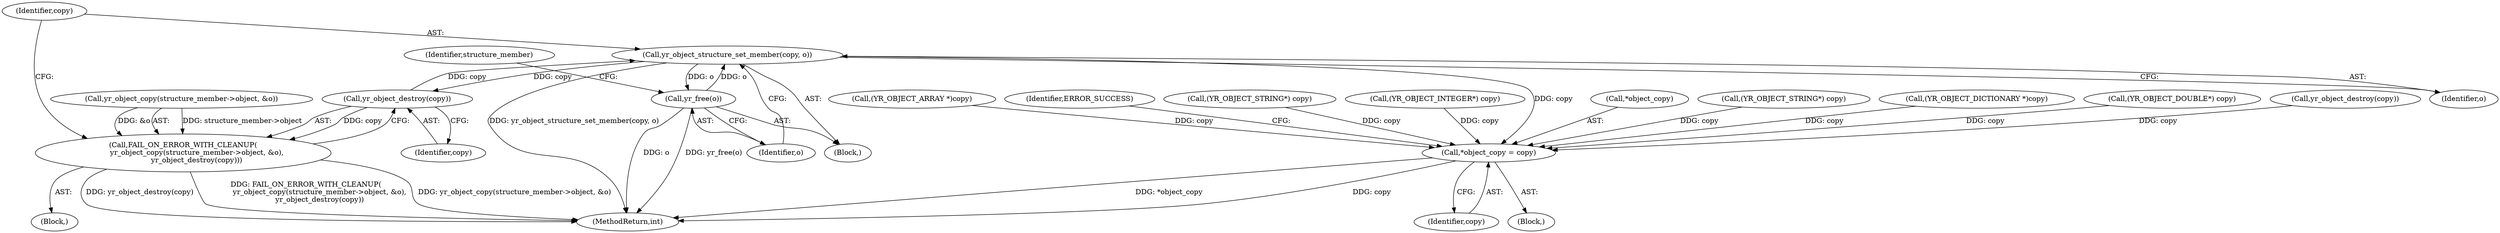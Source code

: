 digraph "0_yara_053e67e3ec81cc9268ce30eaf0d6663d8639ed1e_0@pointer" {
"1000254" [label="(Call,yr_object_structure_set_member(copy, o))"];
"1000251" [label="(Call,yr_object_destroy(copy))"];
"1000254" [label="(Call,yr_object_structure_set_member(copy, o))"];
"1000257" [label="(Call,yr_free(o))"];
"1000244" [label="(Call,FAIL_ON_ERROR_WITH_CLEANUP(\n            yr_object_copy(structure_member->object, &o),\n            yr_object_destroy(copy)))"];
"1000302" [label="(Call,*object_copy = copy)"];
"1000256" [label="(Identifier,o)"];
"1000302" [label="(Call,*object_copy = copy)"];
"1000257" [label="(Call,yr_free(o))"];
"1000258" [label="(Identifier,o)"];
"1000303" [label="(Call,*object_copy)"];
"1000244" [label="(Call,FAIL_ON_ERROR_WITH_CLEANUP(\n            yr_object_copy(structure_member->object, &o),\n            yr_object_destroy(copy)))"];
"1000155" [label="(Call,(YR_OBJECT_STRING*) copy)"];
"1000245" [label="(Call,yr_object_copy(structure_member->object, &o))"];
"1000305" [label="(Identifier,copy)"];
"1000243" [label="(Block,)"];
"1000293" [label="(Call,(YR_OBJECT_DICTIONARY *)copy)"];
"1000253" [label="(Block,)"];
"1000252" [label="(Identifier,copy)"];
"1000255" [label="(Identifier,copy)"];
"1000178" [label="(Call,(YR_OBJECT_DOUBLE*) copy)"];
"1000208" [label="(Call,yr_object_destroy(copy))"];
"1000276" [label="(Call,(YR_OBJECT_ARRAY *)copy)"];
"1000308" [label="(MethodReturn,int)"];
"1000254" [label="(Call,yr_object_structure_set_member(copy, o))"];
"1000307" [label="(Identifier,ERROR_SUCCESS)"];
"1000169" [label="(Call,(YR_OBJECT_STRING*) copy)"];
"1000251" [label="(Call,yr_object_destroy(copy))"];
"1000260" [label="(Identifier,structure_member)"];
"1000133" [label="(Call,(YR_OBJECT_INTEGER*) copy)"];
"1000103" [label="(Block,)"];
"1000254" -> "1000253"  [label="AST: "];
"1000254" -> "1000256"  [label="CFG: "];
"1000255" -> "1000254"  [label="AST: "];
"1000256" -> "1000254"  [label="AST: "];
"1000258" -> "1000254"  [label="CFG: "];
"1000254" -> "1000308"  [label="DDG: yr_object_structure_set_member(copy, o)"];
"1000254" -> "1000251"  [label="DDG: copy"];
"1000251" -> "1000254"  [label="DDG: copy"];
"1000257" -> "1000254"  [label="DDG: o"];
"1000254" -> "1000257"  [label="DDG: o"];
"1000254" -> "1000302"  [label="DDG: copy"];
"1000251" -> "1000244"  [label="AST: "];
"1000251" -> "1000252"  [label="CFG: "];
"1000252" -> "1000251"  [label="AST: "];
"1000244" -> "1000251"  [label="CFG: "];
"1000251" -> "1000244"  [label="DDG: copy"];
"1000257" -> "1000253"  [label="AST: "];
"1000257" -> "1000258"  [label="CFG: "];
"1000258" -> "1000257"  [label="AST: "];
"1000260" -> "1000257"  [label="CFG: "];
"1000257" -> "1000308"  [label="DDG: o"];
"1000257" -> "1000308"  [label="DDG: yr_free(o)"];
"1000244" -> "1000243"  [label="AST: "];
"1000245" -> "1000244"  [label="AST: "];
"1000255" -> "1000244"  [label="CFG: "];
"1000244" -> "1000308"  [label="DDG: yr_object_destroy(copy)"];
"1000244" -> "1000308"  [label="DDG: FAIL_ON_ERROR_WITH_CLEANUP(\n            yr_object_copy(structure_member->object, &o),\n            yr_object_destroy(copy))"];
"1000244" -> "1000308"  [label="DDG: yr_object_copy(structure_member->object, &o)"];
"1000245" -> "1000244"  [label="DDG: structure_member->object"];
"1000245" -> "1000244"  [label="DDG: &o"];
"1000302" -> "1000103"  [label="AST: "];
"1000302" -> "1000305"  [label="CFG: "];
"1000303" -> "1000302"  [label="AST: "];
"1000305" -> "1000302"  [label="AST: "];
"1000307" -> "1000302"  [label="CFG: "];
"1000302" -> "1000308"  [label="DDG: *object_copy"];
"1000302" -> "1000308"  [label="DDG: copy"];
"1000208" -> "1000302"  [label="DDG: copy"];
"1000155" -> "1000302"  [label="DDG: copy"];
"1000178" -> "1000302"  [label="DDG: copy"];
"1000276" -> "1000302"  [label="DDG: copy"];
"1000293" -> "1000302"  [label="DDG: copy"];
"1000133" -> "1000302"  [label="DDG: copy"];
"1000169" -> "1000302"  [label="DDG: copy"];
}
